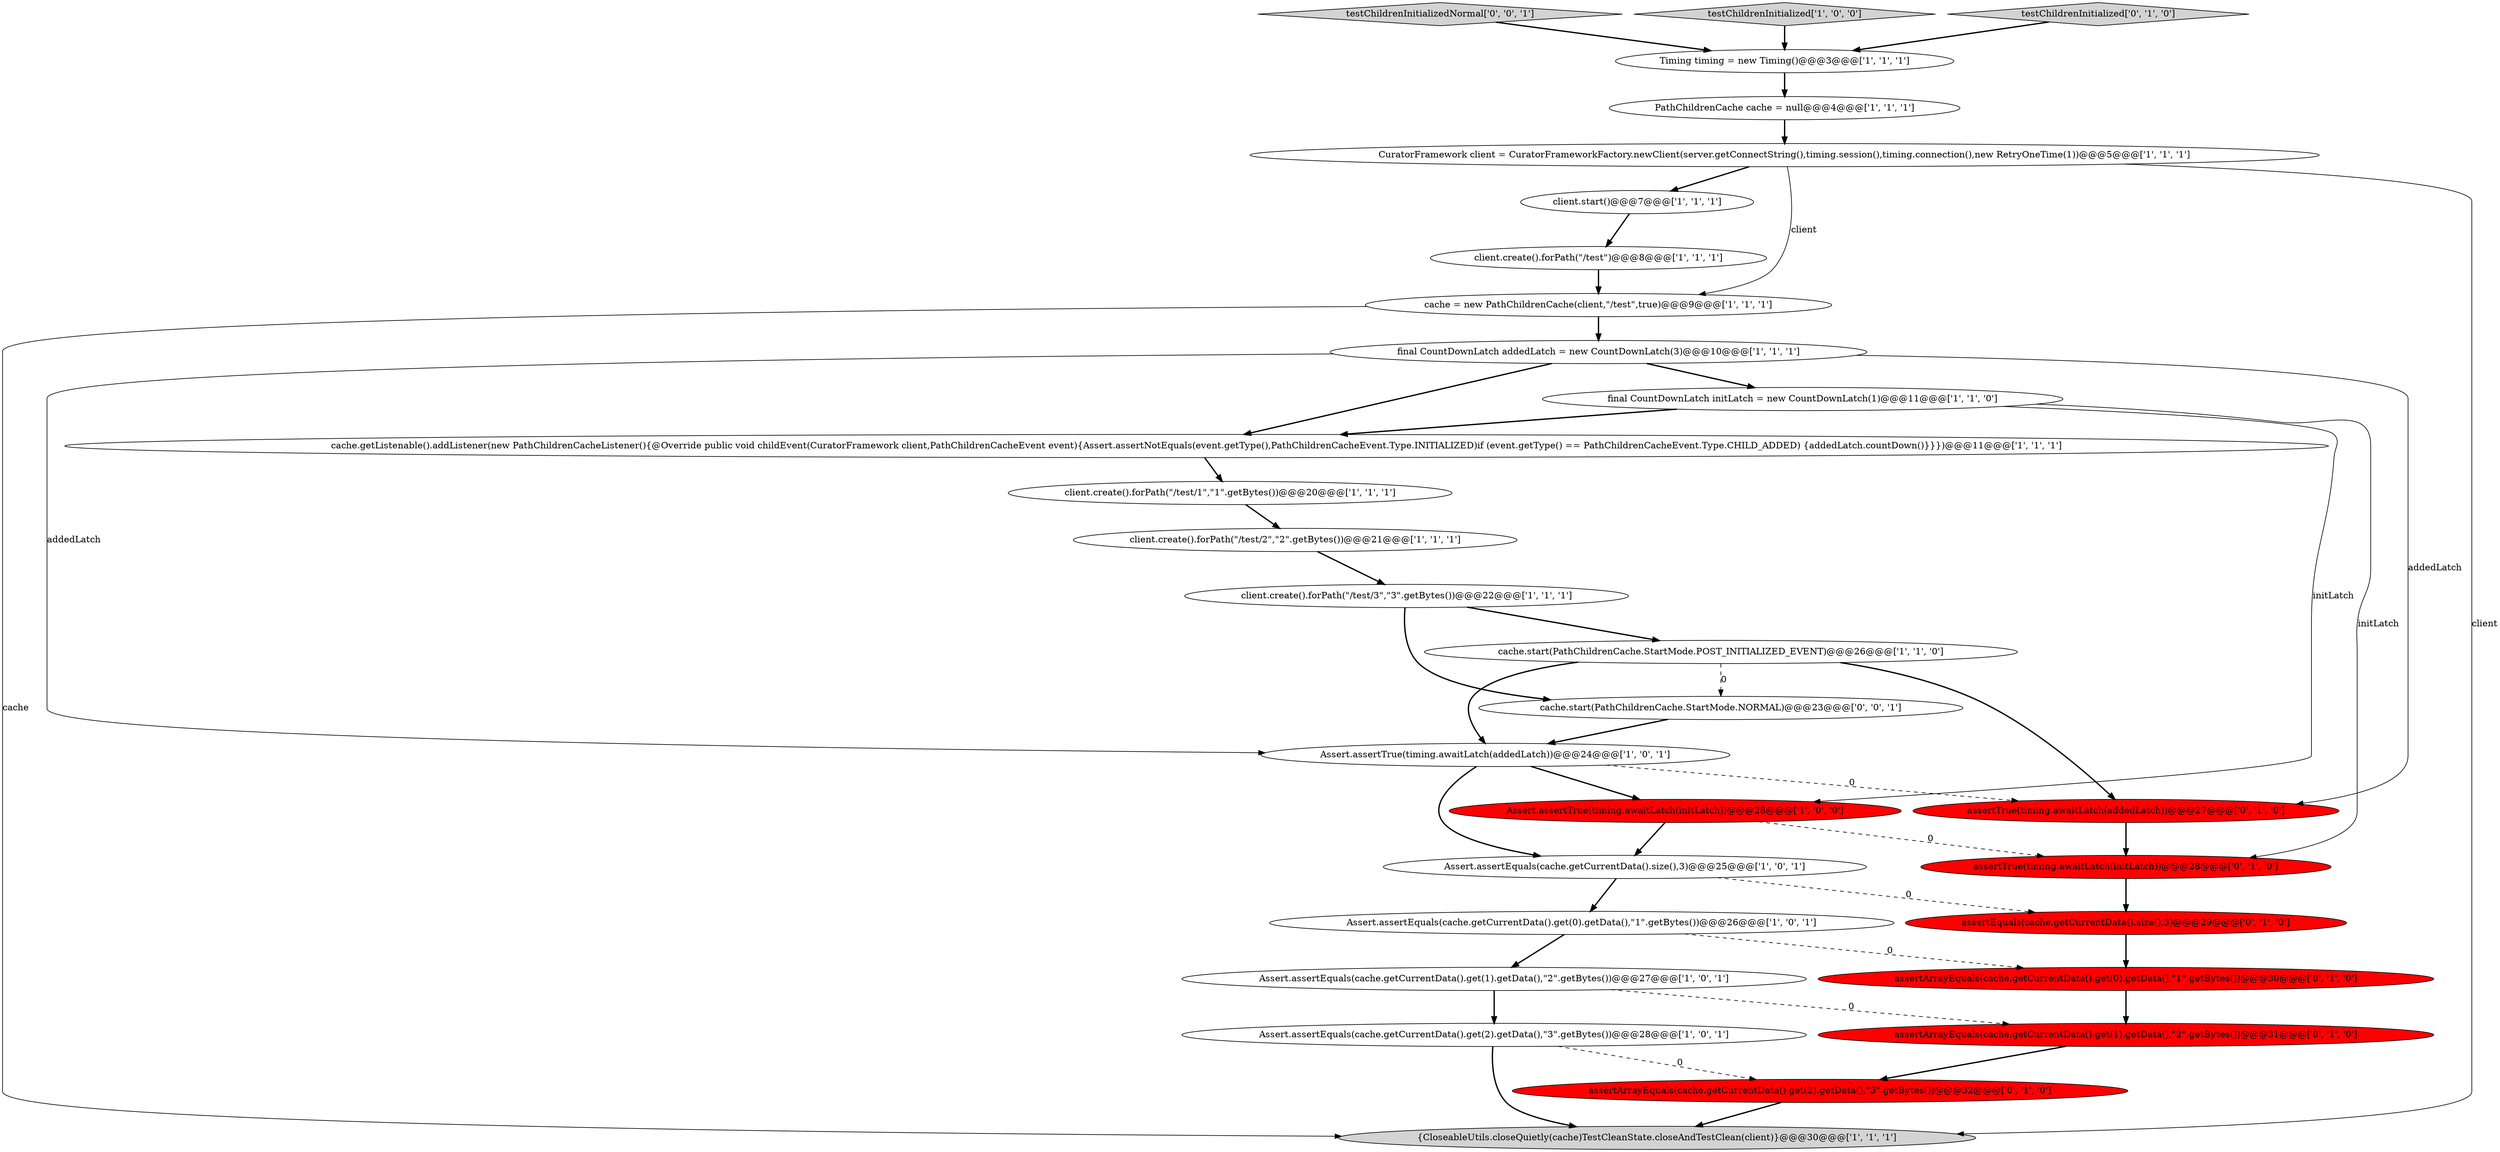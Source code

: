 digraph {
29 [style = filled, label = "testChildrenInitializedNormal['0', '0', '1']", fillcolor = lightgray, shape = diamond image = "AAA0AAABBB3BBB"];
16 [style = filled, label = "testChildrenInitialized['1', '0', '0']", fillcolor = lightgray, shape = diamond image = "AAA0AAABBB1BBB"];
23 [style = filled, label = "assertTrue(timing.awaitLatch(initLatch))@@@28@@@['0', '1', '0']", fillcolor = red, shape = ellipse image = "AAA1AAABBB2BBB"];
26 [style = filled, label = "assertArrayEquals(cache.getCurrentData().get(2).getData(),\"3\".getBytes())@@@32@@@['0', '1', '0']", fillcolor = red, shape = ellipse image = "AAA1AAABBB2BBB"];
14 [style = filled, label = "Assert.assertEquals(cache.getCurrentData().get(1).getData(),\"2\".getBytes())@@@27@@@['1', '0', '1']", fillcolor = white, shape = ellipse image = "AAA0AAABBB1BBB"];
22 [style = filled, label = "testChildrenInitialized['0', '1', '0']", fillcolor = lightgray, shape = diamond image = "AAA0AAABBB2BBB"];
27 [style = filled, label = "assertArrayEquals(cache.getCurrentData().get(0).getData(),\"1\".getBytes())@@@30@@@['0', '1', '0']", fillcolor = red, shape = ellipse image = "AAA1AAABBB2BBB"];
17 [style = filled, label = "final CountDownLatch addedLatch = new CountDownLatch(3)@@@10@@@['1', '1', '1']", fillcolor = white, shape = ellipse image = "AAA0AAABBB1BBB"];
15 [style = filled, label = "Timing timing = new Timing()@@@3@@@['1', '1', '1']", fillcolor = white, shape = ellipse image = "AAA0AAABBB1BBB"];
4 [style = filled, label = "client.create().forPath(\"/test\")@@@8@@@['1', '1', '1']", fillcolor = white, shape = ellipse image = "AAA0AAABBB1BBB"];
11 [style = filled, label = "client.start()@@@7@@@['1', '1', '1']", fillcolor = white, shape = ellipse image = "AAA0AAABBB1BBB"];
7 [style = filled, label = "client.create().forPath(\"/test/2\",\"2\".getBytes())@@@21@@@['1', '1', '1']", fillcolor = white, shape = ellipse image = "AAA0AAABBB1BBB"];
19 [style = filled, label = "Assert.assertTrue(timing.awaitLatch(addedLatch))@@@24@@@['1', '0', '1']", fillcolor = white, shape = ellipse image = "AAA0AAABBB1BBB"];
21 [style = filled, label = "assertEquals(cache.getCurrentData().size(),3)@@@29@@@['0', '1', '0']", fillcolor = red, shape = ellipse image = "AAA1AAABBB2BBB"];
9 [style = filled, label = "Assert.assertEquals(cache.getCurrentData().get(2).getData(),\"3\".getBytes())@@@28@@@['1', '0', '1']", fillcolor = white, shape = ellipse image = "AAA0AAABBB1BBB"];
8 [style = filled, label = "Assert.assertEquals(cache.getCurrentData().size(),3)@@@25@@@['1', '0', '1']", fillcolor = white, shape = ellipse image = "AAA0AAABBB1BBB"];
6 [style = filled, label = "Assert.assertTrue(timing.awaitLatch(initLatch))@@@28@@@['1', '0', '0']", fillcolor = red, shape = ellipse image = "AAA1AAABBB1BBB"];
5 [style = filled, label = "cache.start(PathChildrenCache.StartMode.POST_INITIALIZED_EVENT)@@@26@@@['1', '1', '0']", fillcolor = white, shape = ellipse image = "AAA0AAABBB1BBB"];
2 [style = filled, label = "client.create().forPath(\"/test/1\",\"1\".getBytes())@@@20@@@['1', '1', '1']", fillcolor = white, shape = ellipse image = "AAA0AAABBB1BBB"];
0 [style = filled, label = "CuratorFramework client = CuratorFrameworkFactory.newClient(server.getConnectString(),timing.session(),timing.connection(),new RetryOneTime(1))@@@5@@@['1', '1', '1']", fillcolor = white, shape = ellipse image = "AAA0AAABBB1BBB"];
3 [style = filled, label = "PathChildrenCache cache = null@@@4@@@['1', '1', '1']", fillcolor = white, shape = ellipse image = "AAA0AAABBB1BBB"];
10 [style = filled, label = "cache.getListenable().addListener(new PathChildrenCacheListener(){@Override public void childEvent(CuratorFramework client,PathChildrenCacheEvent event){Assert.assertNotEquals(event.getType(),PathChildrenCacheEvent.Type.INITIALIZED)if (event.getType() == PathChildrenCacheEvent.Type.CHILD_ADDED) {addedLatch.countDown()}}})@@@11@@@['1', '1', '1']", fillcolor = white, shape = ellipse image = "AAA0AAABBB1BBB"];
25 [style = filled, label = "assertTrue(timing.awaitLatch(addedLatch))@@@27@@@['0', '1', '0']", fillcolor = red, shape = ellipse image = "AAA1AAABBB2BBB"];
20 [style = filled, label = "Assert.assertEquals(cache.getCurrentData().get(0).getData(),\"1\".getBytes())@@@26@@@['1', '0', '1']", fillcolor = white, shape = ellipse image = "AAA0AAABBB1BBB"];
12 [style = filled, label = "final CountDownLatch initLatch = new CountDownLatch(1)@@@11@@@['1', '1', '0']", fillcolor = white, shape = ellipse image = "AAA0AAABBB1BBB"];
18 [style = filled, label = "cache = new PathChildrenCache(client,\"/test\",true)@@@9@@@['1', '1', '1']", fillcolor = white, shape = ellipse image = "AAA0AAABBB1BBB"];
24 [style = filled, label = "assertArrayEquals(cache.getCurrentData().get(1).getData(),\"2\".getBytes())@@@31@@@['0', '1', '0']", fillcolor = red, shape = ellipse image = "AAA1AAABBB2BBB"];
1 [style = filled, label = "{CloseableUtils.closeQuietly(cache)TestCleanState.closeAndTestClean(client)}@@@30@@@['1', '1', '1']", fillcolor = lightgray, shape = ellipse image = "AAA0AAABBB1BBB"];
13 [style = filled, label = "client.create().forPath(\"/test/3\",\"3\".getBytes())@@@22@@@['1', '1', '1']", fillcolor = white, shape = ellipse image = "AAA0AAABBB1BBB"];
28 [style = filled, label = "cache.start(PathChildrenCache.StartMode.NORMAL)@@@23@@@['0', '0', '1']", fillcolor = white, shape = ellipse image = "AAA0AAABBB3BBB"];
7->13 [style = bold, label=""];
14->24 [style = dashed, label="0"];
17->10 [style = bold, label=""];
16->15 [style = bold, label=""];
29->15 [style = bold, label=""];
22->15 [style = bold, label=""];
21->27 [style = bold, label=""];
25->23 [style = bold, label=""];
20->27 [style = dashed, label="0"];
26->1 [style = bold, label=""];
11->4 [style = bold, label=""];
18->17 [style = bold, label=""];
0->11 [style = bold, label=""];
4->18 [style = bold, label=""];
20->14 [style = bold, label=""];
0->1 [style = solid, label="client"];
8->21 [style = dashed, label="0"];
15->3 [style = bold, label=""];
19->6 [style = bold, label=""];
17->25 [style = solid, label="addedLatch"];
19->8 [style = bold, label=""];
5->25 [style = bold, label=""];
3->0 [style = bold, label=""];
5->19 [style = bold, label=""];
24->26 [style = bold, label=""];
17->12 [style = bold, label=""];
12->10 [style = bold, label=""];
5->28 [style = dashed, label="0"];
8->20 [style = bold, label=""];
23->21 [style = bold, label=""];
12->6 [style = solid, label="initLatch"];
12->23 [style = solid, label="initLatch"];
6->8 [style = bold, label=""];
0->18 [style = solid, label="client"];
6->23 [style = dashed, label="0"];
28->19 [style = bold, label=""];
9->26 [style = dashed, label="0"];
13->5 [style = bold, label=""];
14->9 [style = bold, label=""];
10->2 [style = bold, label=""];
27->24 [style = bold, label=""];
19->25 [style = dashed, label="0"];
2->7 [style = bold, label=""];
9->1 [style = bold, label=""];
17->19 [style = solid, label="addedLatch"];
18->1 [style = solid, label="cache"];
13->28 [style = bold, label=""];
}
